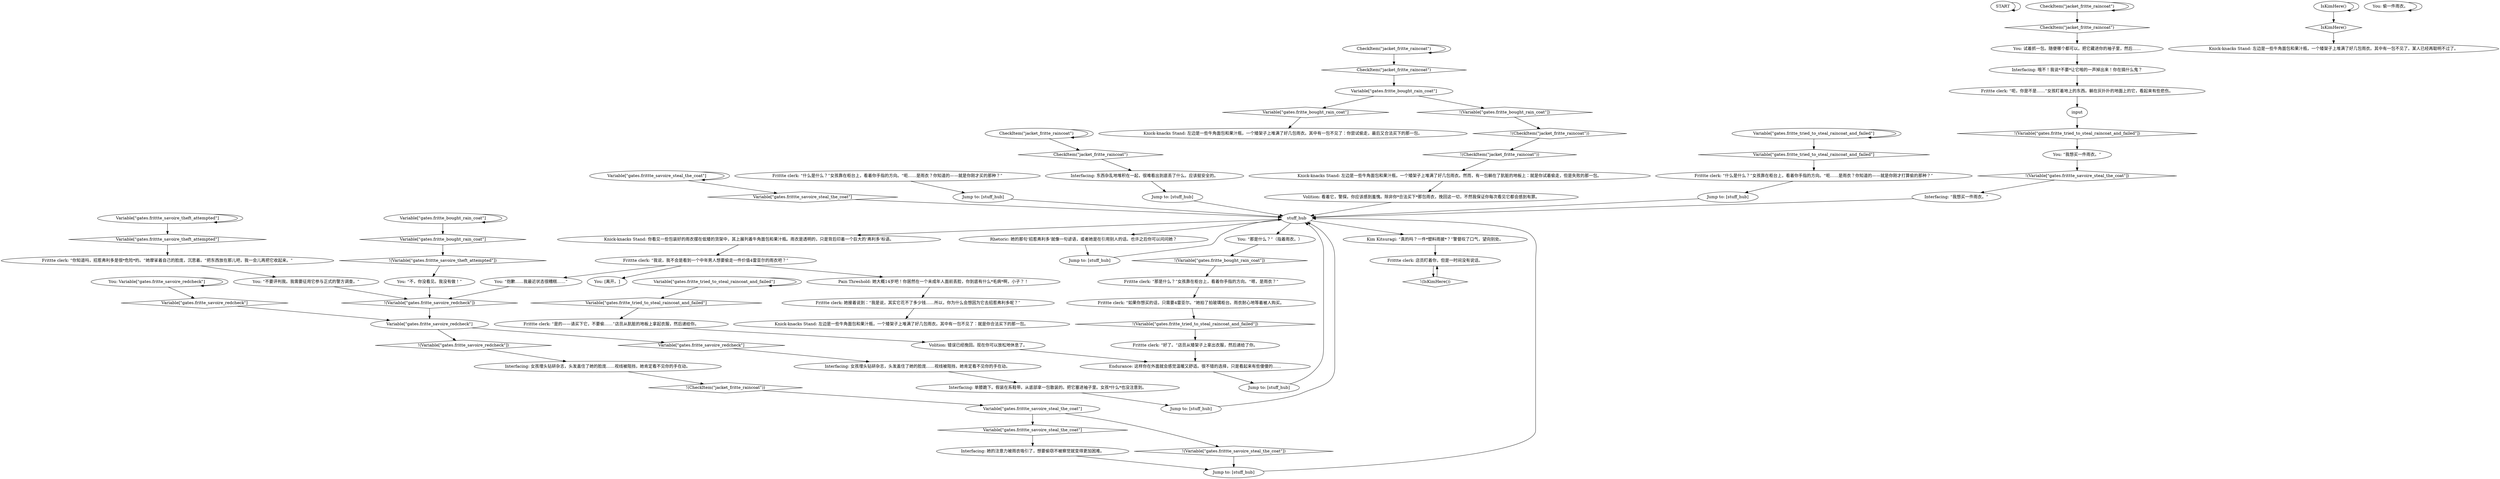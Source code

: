 # FRITTE / KNICK-KNACKS STAND
# The counter.
# ==================================================
digraph G {
	  0 [label="START"];
	  1 [label="input"];
	  2 [label="Frittte clerk: “我说，我不会是看到一个中年男人想要偷走一件价值4雷亚尔的雨衣吧？”"];
	  3 [label="Variable[\"gates.frittte_savoire_steal_the_coat\"]"];
	  4 [label="Variable[\"gates.frittte_savoire_steal_the_coat\"]", shape=diamond];
	  5 [label="!(Variable[\"gates.frittte_savoire_steal_the_coat\"])", shape=diamond];
	  6 [label="Variable[\"gates.fritte_tried_to_steal_raincoat_and_failed\"]"];
	  7 [label="Variable[\"gates.fritte_tried_to_steal_raincoat_and_failed\"]", shape=diamond];
	  8 [label="!(Variable[\"gates.fritte_tried_to_steal_raincoat_and_failed\"])", shape=diamond];
	  9 [label="CheckItem(\"jacket_fritte_raincoat\")"];
	  10 [label="CheckItem(\"jacket_fritte_raincoat\")", shape=diamond];
	  11 [label="!(CheckItem(\"jacket_fritte_raincoat\"))", shape=diamond];
	  12 [label="You: 试着抓一包。随便哪个都可以。把它藏进你的袖子里，然后……"];
	  13 [label="Knick-knacks Stand: 左边是一些牛角面包和果汁瓶，一个矮架子上堆满了好几包雨衣。其中有一包不见了：就是你合法买下的那一包。"];
	  14 [label="Rhetoric: 她的那句‘招惹弗利多’就像一句谚语，或者她是在引用别人的话。也许之后你可以问问她？"];
	  15 [label="You: [离开。]"];
	  16 [label="You: “不，你没看见。我没有做！”"];
	  17 [label="CheckItem(\"jacket_fritte_raincoat\")"];
	  18 [label="CheckItem(\"jacket_fritte_raincoat\")", shape=diamond];
	  19 [label="!(CheckItem(\"jacket_fritte_raincoat\"))", shape=diamond];
	  20 [label="Knick-knacks Stand: 左边是一些牛角面包和果汁瓶，一个矮架子上堆满了好几包雨衣。其中有一包不见了。某人已经再聪明不过了。"];
	  21 [label="Kim Kitsuragi: “真的吗？一件*塑料雨披*？”警督叹了口气，望向别处。"];
	  22 [label="You: 偷一件雨衣。"];
	  23 [label="You: Variable[\"gates.fritte_savoire_redcheck\"]"];
	  24 [label="Variable[\"gates.fritte_savoire_redcheck\"]", shape=diamond];
	  25 [label="!(Variable[\"gates.fritte_savoire_redcheck\"])", shape=diamond];
	  26 [label="IsKimHere()"];
	  27 [label="IsKimHere()", shape=diamond];
	  28 [label="!(IsKimHere())", shape=diamond];
	  29 [label="Pain Threshold: 她大概14岁吧！你居然在一个未成年人面前丢脸，你到底有什么*毛病*啊，小子？！"];
	  30 [label="You: “不要评判我。我需要征用它参与正式的警方调查。”"];
	  31 [label="Jump to: [stuff_hub]"];
	  32 [label="Jump to: [stuff_hub]"];
	  33 [label="Frittte clerk: “你知道吗，招惹弗利多是很*危险*的。”她摩挲着自己的脸庞，沉思着。“把东西放在那儿吧，我一会儿再把它收起来。”"];
	  34 [label="CheckItem(\"jacket_fritte_raincoat\")"];
	  35 [label="CheckItem(\"jacket_fritte_raincoat\")", shape=diamond];
	  36 [label="!(CheckItem(\"jacket_fritte_raincoat\"))", shape=diamond];
	  37 [label="Knick-knacks Stand: 你看见一些包装好的雨衣摆在低矮的货架中，其上展列着牛角面包和果汁瓶。雨衣是透明的，只是背后印着一个巨大的‘弗利多’标语。"];
	  38 [label="You: “我想买一件雨衣。”"];
	  39 [label="Variable[\"gates.fritte_bought_rain_coat\"]"];
	  40 [label="Variable[\"gates.fritte_bought_rain_coat\"]", shape=diamond];
	  41 [label="!(Variable[\"gates.fritte_bought_rain_coat\"])", shape=diamond];
	  42 [label="Variable[\"gates.fritte_tried_to_steal_raincoat_and_failed\"]"];
	  43 [label="Variable[\"gates.fritte_tried_to_steal_raincoat_and_failed\"]", shape=diamond];
	  44 [label="!(Variable[\"gates.fritte_tried_to_steal_raincoat_and_failed\"])", shape=diamond];
	  45 [label="Variable[\"gates.frittte_savoire_theft_attempted\"]"];
	  46 [label="Variable[\"gates.frittte_savoire_theft_attempted\"]", shape=diamond];
	  47 [label="!(Variable[\"gates.frittte_savoire_theft_attempted\"])", shape=diamond];
	  48 [label="Frittte clerk: “什么是什么？”女孩靠在柜台上，看着你手指的方向。“呃……是雨衣？你知道的——就是你刚才买的那种？”"];
	  49 [label="Variable[\"gates.fritte_savoire_redcheck\"]"];
	  50 [label="Variable[\"gates.fritte_savoire_redcheck\"]", shape=diamond];
	  51 [label="!(Variable[\"gates.fritte_savoire_redcheck\"])", shape=diamond];
	  52 [label="Jump to: [stuff_hub]"];
	  53 [label="Variable[\"gates.fritte_bought_rain_coat\"]"];
	  54 [label="Variable[\"gates.fritte_bought_rain_coat\"]", shape=diamond];
	  55 [label="!(Variable[\"gates.fritte_bought_rain_coat\"])", shape=diamond];
	  56 [label="Interfacing: 东西杂乱地堆积在一起，很难看出到底丢了什么。应该挺安全的。"];
	  57 [label="Interfacing: 女孩埋头钻研杂志，头发盖住了她的脸庞……视线被阻挡，她肯定看不见你的手在动。"];
	  58 [label="Frittte clerk: 店员盯着你，但是一时间没有说话。"];
	  59 [label="Jump to: [stuff_hub]"];
	  60 [label="Jump to: [stuff_hub]"];
	  61 [label="Frittte clerk: “什么是什么？”女孩靠在柜台上，看着你手指的方向。“呃……是雨衣？你知道的——就是你刚才打算偷的那种？”"];
	  62 [label="Jump to: [stuff_hub]"];
	  63 [label="Knick-knacks Stand: 左边是一些牛角面包和果汁瓶，一个矮架子上堆满了好几包雨衣。然而，有一包躺在了肮脏的地板上：就是你试着偷走，但是失败的那一包。"];
	  64 [label="Frittte clerk: “那是什么？”女孩靠在柜台上，看着你手指的方向。“嗯，是雨衣？”"];
	  65 [label="You: “抱歉……我最近状态很糟糕……”"];
	  66 [label="Frittte clerk: 她接着说到：“我是说，其实它花不了多少钱……所以，你为什么会想因为它去招惹弗利多呢？”"];
	  67 [label="Variable[\"gates.frittte_savoire_steal_the_coat\"]"];
	  68 [label="Variable[\"gates.frittte_savoire_steal_the_coat\"]", shape=diamond];
	  69 [label="!(Variable[\"gates.frittte_savoire_steal_the_coat\"])", shape=diamond];
	  70 [label="You: “那是什么？”（指着雨衣。）"];
	  71 [label="Volition: 看着它，警探。你应该感到羞愧。除非你*合法买下*那包雨衣，挽回这一切，不然我保证你每次看见它都会感到有罪。"];
	  72 [label="Interfacing: 她的注意力被雨衣吸引了，想要偷窃不被察觉就变得更加困难。"];
	  73 [label="stuff_hub"];
	  74 [label="Knick-knacks Stand: 左边是一些牛角面包和果汁瓶，一个矮架子上堆满了好几包雨衣。其中有一包不见了：你尝试偷走，最后又合法买下的那一包。"];
	  75 [label="Volition: 错误已经挽回。现在你可以放松地休息了。"];
	  76 [label="Endurance: 这样你在外面就会感觉温暖又舒适。很不错的选择，只是看起来有些傻傻的……"];
	  77 [label="Interfacing: 单膝跪下。假装在系鞋带。从底部拿一包散装的。把它塞进袖子里。女孩*什么*也没注意到。"];
	  78 [label="Frittte clerk: “呃，你是不是……”女孩盯着地上的东西。躺在灰扑扑的地面上的它，看起来有些悲伤。"];
	  79 [label="Frittte clerk: “如果你想买的话，只需要4雷亚尔。”她拍了拍玻璃柜台。雨衣耐心地等着被人购买。"];
	  80 [label="Jump to: [stuff_hub]"];
	  81 [label="Frittte clerk: “是的——请买下它，不要偷……”店员从肮脏的地板上拿起衣服，然后递给你。"];
	  82 [label="Frittte clerk: “好了。”店员从矮架子上拿出衣服，然后递给了你。"];
	  83 [label="Interfacing: 哦不！我说*不要*让它啪的一声掉出来！你在搞什么鬼？"];
	  84 [label="Interfacing: 女孩埋头钻研杂志，头发盖住了她的脸庞……视线被阻挡，她肯定看不见你的手在动。"];
	  85 [label="Interfacing: “我想买一件雨衣。”"];
	  0 -> 0
	  1 -> 44
	  2 -> 65
	  2 -> 29
	  2 -> 15
	  3 -> 3
	  3 -> 4
	  4 -> 73
	  5 -> 85
	  6 -> 6
	  6 -> 7
	  7 -> 81
	  8 -> 82
	  9 -> 9
	  9 -> 10
	  10 -> 56
	  11 -> 67
	  12 -> 83
	  14 -> 32
	  16 -> 25
	  17 -> 17
	  17 -> 18
	  18 -> 12
	  19 -> 36
	  21 -> 58
	  22 -> 22
	  23 -> 24
	  23 -> 23
	  24 -> 49
	  25 -> 49
	  26 -> 26
	  26 -> 27
	  27 -> 20
	  28 -> 58
	  29 -> 66
	  30 -> 25
	  31 -> 73
	  32 -> 73
	  33 -> 30
	  34 -> 34
	  34 -> 35
	  35 -> 53
	  36 -> 63
	  37 -> 2
	  38 -> 5
	  39 -> 40
	  39 -> 39
	  40 -> 47
	  41 -> 64
	  42 -> 42
	  42 -> 43
	  43 -> 61
	  44 -> 38
	  45 -> 45
	  45 -> 46
	  46 -> 33
	  47 -> 16
	  48 -> 60
	  49 -> 50
	  49 -> 51
	  50 -> 57
	  51 -> 84
	  52 -> 73
	  53 -> 54
	  53 -> 55
	  54 -> 74
	  55 -> 19
	  56 -> 62
	  57 -> 77
	  58 -> 28
	  59 -> 73
	  60 -> 73
	  61 -> 80
	  62 -> 73
	  63 -> 71
	  64 -> 79
	  65 -> 25
	  66 -> 13
	  67 -> 68
	  67 -> 69
	  68 -> 72
	  69 -> 31
	  70 -> 41
	  71 -> 73
	  72 -> 31
	  73 -> 21
	  73 -> 37
	  73 -> 70
	  73 -> 14
	  75 -> 76
	  76 -> 59
	  77 -> 52
	  78 -> 1
	  79 -> 8
	  80 -> 73
	  81 -> 75
	  82 -> 76
	  83 -> 78
	  84 -> 11
	  85 -> 73
}

